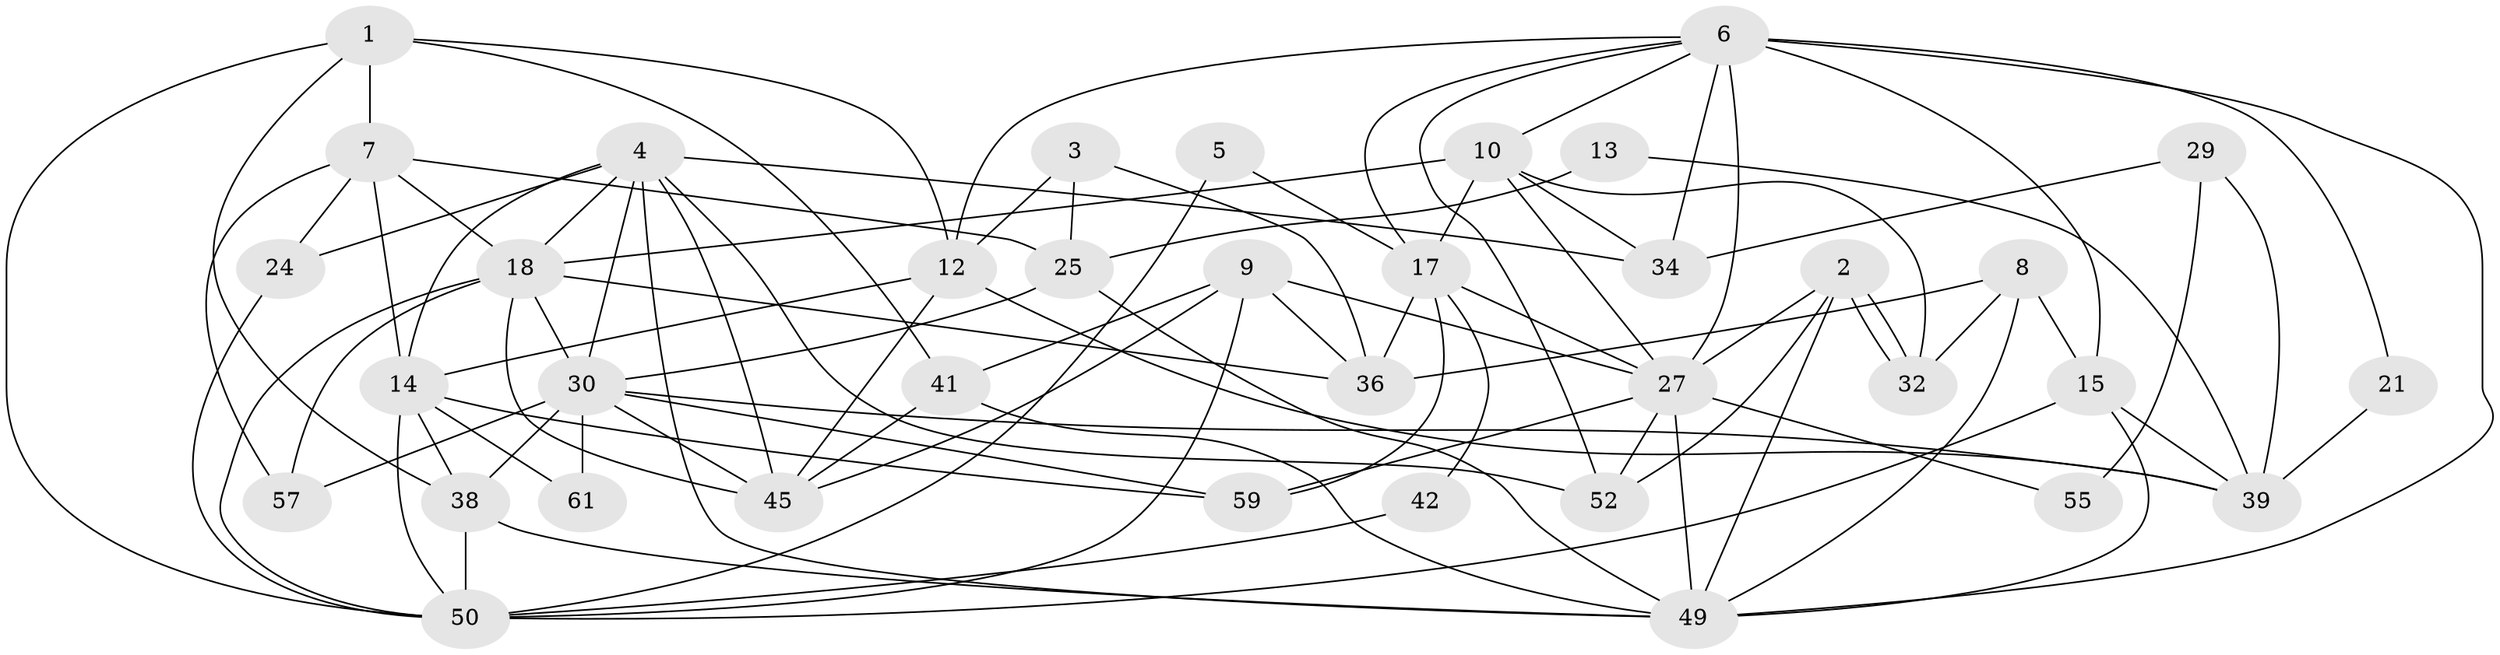 // original degree distribution, {4: 0.22580645161290322, 3: 0.2903225806451613, 2: 0.12903225806451613, 5: 0.22580645161290322, 6: 0.08064516129032258, 8: 0.016129032258064516, 7: 0.03225806451612903}
// Generated by graph-tools (version 1.1) at 2025/11/02/27/25 16:11:24]
// undirected, 37 vertices, 94 edges
graph export_dot {
graph [start="1"]
  node [color=gray90,style=filled];
  1 [super="+11"];
  2 [super="+22"];
  3 [super="+44"];
  4 [super="+43"];
  5;
  6 [super="+19"];
  7 [super="+20"];
  8 [super="+28"];
  9 [super="+16"];
  10 [super="+35"];
  12 [super="+53"];
  13 [super="+56"];
  14 [super="+33"];
  15 [super="+47"];
  17 [super="+23"];
  18 [super="+31"];
  21;
  24 [super="+46"];
  25 [super="+26"];
  27 [super="+37"];
  29;
  30 [super="+48"];
  32;
  34;
  36 [super="+58"];
  38;
  39 [super="+40"];
  41 [super="+60"];
  42;
  45 [super="+62"];
  49 [super="+54"];
  50 [super="+51"];
  52;
  55;
  57;
  59;
  61;
  1 -- 12;
  1 -- 7;
  1 -- 41;
  1 -- 50;
  1 -- 38;
  2 -- 32;
  2 -- 32;
  2 -- 49;
  2 -- 52;
  2 -- 27;
  3 -- 12;
  3 -- 25;
  3 -- 36;
  4 -- 18;
  4 -- 49;
  4 -- 24;
  4 -- 34;
  4 -- 52;
  4 -- 14;
  4 -- 30;
  4 -- 45;
  5 -- 50;
  5 -- 17;
  6 -- 49;
  6 -- 21;
  6 -- 27 [weight=2];
  6 -- 17;
  6 -- 34;
  6 -- 52;
  6 -- 10;
  6 -- 12;
  6 -- 15;
  7 -- 18;
  7 -- 57;
  7 -- 25;
  7 -- 24;
  7 -- 14;
  8 -- 49;
  8 -- 36;
  8 -- 32;
  8 -- 15;
  9 -- 50;
  9 -- 36 [weight=2];
  9 -- 45;
  9 -- 27;
  9 -- 41;
  10 -- 34;
  10 -- 17 [weight=2];
  10 -- 32;
  10 -- 27;
  10 -- 18;
  12 -- 14;
  12 -- 45;
  12 -- 39;
  13 -- 39;
  13 -- 25 [weight=2];
  14 -- 59;
  14 -- 61;
  14 -- 38;
  14 -- 50;
  15 -- 50;
  15 -- 39;
  15 -- 49;
  17 -- 27;
  17 -- 36;
  17 -- 42;
  17 -- 59;
  18 -- 50;
  18 -- 45;
  18 -- 57;
  18 -- 30;
  18 -- 36;
  21 -- 39 [weight=2];
  24 -- 50;
  25 -- 49;
  25 -- 30;
  27 -- 52;
  27 -- 59;
  27 -- 49;
  27 -- 55;
  29 -- 34;
  29 -- 39;
  29 -- 55;
  30 -- 59;
  30 -- 57;
  30 -- 61;
  30 -- 39;
  30 -- 38;
  30 -- 45;
  38 -- 49;
  38 -- 50;
  41 -- 49;
  41 -- 45;
  42 -- 50;
}
